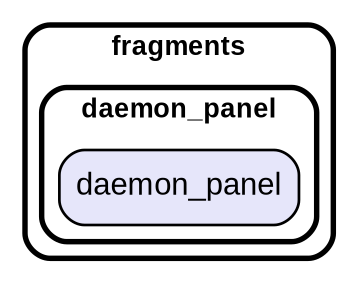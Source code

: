 digraph "" {
  graph [style=rounded fontname="Arial Black" fontsize=13 penwidth=2.6];
  node [shape=rect style="filled,rounded" fontname=Arial fontsize=15 fillcolor=Lavender penwidth=1.3];
  edge [penwidth=1.3];
  "/daemon_panel/daemon_panel.dart" [label="daemon_panel"];
  subgraph "cluster~" {
    label="fragments";
    subgraph "cluster~/daemon_panel" {
      label="daemon_panel";
      "/daemon_panel/daemon_panel.dart";
    }
  }
}
